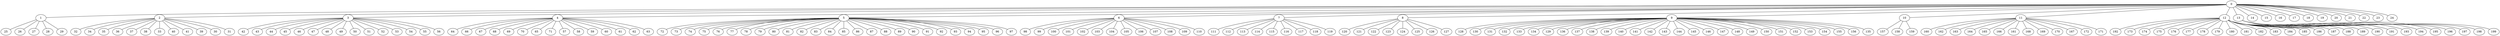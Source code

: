 
graph graphname {
    0 -- 1
0 -- 2
0 -- 3
0 -- 4
0 -- 5
0 -- 6
0 -- 7
0 -- 8
0 -- 9
0 -- 10
0 -- 11
0 -- 12
0 -- 13
0 -- 14
0 -- 15
0 -- 16
0 -- 17
0 -- 18
0 -- 19
0 -- 20
0 -- 21
0 -- 22
0 -- 23
0 -- 24
1 -- 25
1 -- 26
1 -- 27
1 -- 28
1 -- 29
2 -- 32
2 -- 34
2 -- 35
2 -- 36
2 -- 37
2 -- 38
2 -- 33
2 -- 40
2 -- 41
2 -- 39
2 -- 30
2 -- 31
3 -- 42
3 -- 43
3 -- 44
3 -- 45
3 -- 46
3 -- 47
3 -- 48
3 -- 49
3 -- 50
3 -- 51
3 -- 52
3 -- 53
3 -- 54
3 -- 55
3 -- 56
4 -- 64
4 -- 66
4 -- 67
4 -- 68
4 -- 69
4 -- 70
4 -- 65
4 -- 71
4 -- 57
4 -- 58
4 -- 59
4 -- 60
4 -- 61
4 -- 62
4 -- 63
5 -- 72
5 -- 73
5 -- 74
5 -- 75
5 -- 76
5 -- 77
5 -- 78
5 -- 79
5 -- 80
5 -- 81
5 -- 82
5 -- 83
5 -- 84
5 -- 85
5 -- 86
5 -- 87
5 -- 88
5 -- 89
5 -- 90
5 -- 91
5 -- 92
5 -- 93
5 -- 94
5 -- 95
5 -- 96
5 -- 97
6 -- 98
6 -- 99
6 -- 100
6 -- 101
6 -- 102
6 -- 103
6 -- 104
6 -- 105
6 -- 106
6 -- 107
6 -- 108
6 -- 109
6 -- 110
7 -- 111
7 -- 112
7 -- 113
7 -- 114
7 -- 115
7 -- 116
7 -- 117
7 -- 118
7 -- 119
8 -- 120
8 -- 121
8 -- 122
8 -- 123
8 -- 124
8 -- 125
8 -- 126
8 -- 127
9 -- 128
9 -- 130
9 -- 131
9 -- 132
9 -- 133
9 -- 134
9 -- 129
9 -- 136
9 -- 137
9 -- 138
9 -- 139
9 -- 140
9 -- 141
9 -- 142
9 -- 143
9 -- 144
9 -- 145
9 -- 146
9 -- 147
9 -- 148
9 -- 149
9 -- 150
9 -- 151
9 -- 152
9 -- 153
9 -- 154
9 -- 155
9 -- 156
9 -- 135
10 -- 157
10 -- 158
10 -- 159
11 -- 160
11 -- 162
11 -- 163
11 -- 164
11 -- 165
11 -- 166
11 -- 161
11 -- 168
11 -- 169
11 -- 170
11 -- 167
11 -- 172
11 -- 171
12 -- 192
12 -- 173
12 -- 174
12 -- 175
12 -- 176
12 -- 177
12 -- 178
12 -- 179
12 -- 180
12 -- 181
12 -- 182
12 -- 183
12 -- 184
12 -- 185
12 -- 186
12 -- 187
12 -- 188
12 -- 189
12 -- 190
12 -- 191
13 -- 193
13 -- 194
13 -- 195
13 -- 196
13 -- 197
13 -- 198
13 -- 199

}
